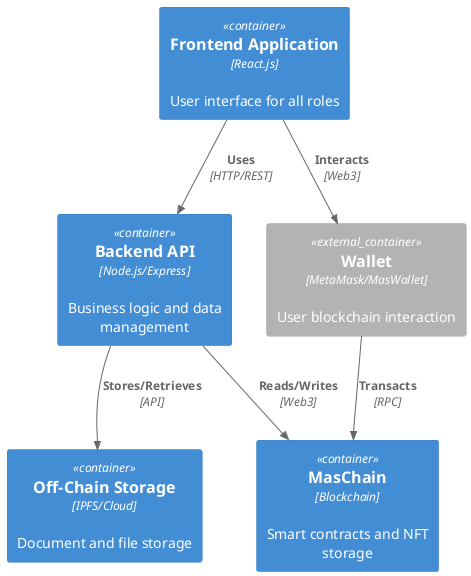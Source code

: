 @startuml
!include <C4/C4_Component>

Container(frontend, "Frontend Application", "React.js", "User interface for all roles")
Container(backend, "Backend API", "Node.js/Express", "Business logic and data management")
Container(blockchain, "MasChain", "Blockchain", "Smart contracts and NFT storage")
Container(storage, "Off-Chain Storage", "IPFS/Cloud", "Document and file storage")
Container_Ext(wallet, "Wallet", "MetaMask/MasWallet", "User blockchain interaction")

Rel(frontend, backend, "Uses", "HTTP/REST")
Rel(frontend, wallet, "Interacts", "Web3")
Rel(wallet, blockchain, "Transacts", "RPC")
Rel(backend, blockchain, "Reads/Writes", "Web3")
Rel(backend, storage, "Stores/Retrieves", "API")
@enduml
